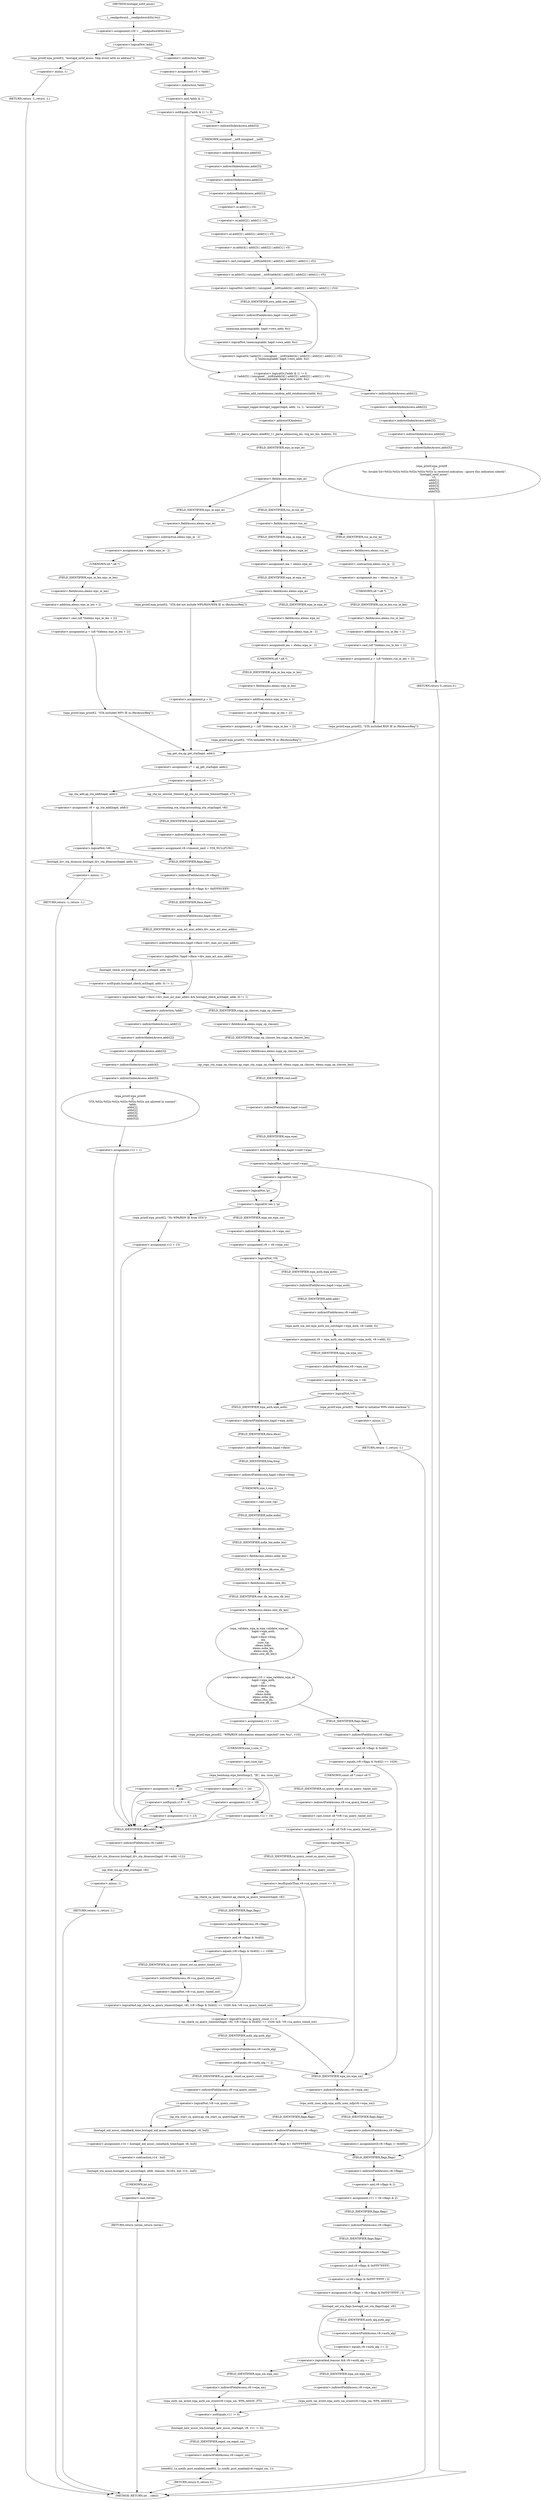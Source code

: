 digraph hostapd_notif_assoc {  
"1000138" [label = "(<operator>.assignment,v20 = __readgsdword(0x14u))" ]
"1000140" [label = "(__readgsdword,__readgsdword(0x14u))" ]
"1000143" [label = "(<operator>.logicalNot,!addr)" ]
"1000146" [label = "(wpa_printf,wpa_printf(2, \"hostapd_notif_assoc: Skip event with no address\"))" ]
"1000149" [label = "(RETURN,return -1;,return -1;)" ]
"1000150" [label = "(<operator>.minus,-1)" ]
"1000152" [label = "(<operator>.assignment,v5 = *addr)" ]
"1000154" [label = "(<operator>.indirection,*addr)" ]
"1000157" [label = "(<operator>.logicalOr,(*addr & 1) != 0\n    || !(addr[5] | (unsigned __int8)(addr[4] | addr[3] | addr[2] | addr[1] | v5))\n    || !memcmp(addr, hapd->own_addr, 6u))" ]
"1000158" [label = "(<operator>.notEquals,(*addr & 1) != 0)" ]
"1000159" [label = "(<operator>.and,*addr & 1)" ]
"1000160" [label = "(<operator>.indirection,*addr)" ]
"1000164" [label = "(<operator>.logicalOr,!(addr[5] | (unsigned __int8)(addr[4] | addr[3] | addr[2] | addr[1] | v5))\n    || !memcmp(addr, hapd->own_addr, 6u))" ]
"1000165" [label = "(<operator>.logicalNot,!(addr[5] | (unsigned __int8)(addr[4] | addr[3] | addr[2] | addr[1] | v5)))" ]
"1000166" [label = "(<operator>.or,addr[5] | (unsigned __int8)(addr[4] | addr[3] | addr[2] | addr[1] | v5))" ]
"1000167" [label = "(<operator>.indirectIndexAccess,addr[5])" ]
"1000170" [label = "(<operator>.cast,(unsigned __int8)(addr[4] | addr[3] | addr[2] | addr[1] | v5))" ]
"1000171" [label = "(UNKNOWN,unsigned __int8,unsigned __int8)" ]
"1000172" [label = "(<operator>.or,addr[4] | addr[3] | addr[2] | addr[1] | v5)" ]
"1000173" [label = "(<operator>.indirectIndexAccess,addr[4])" ]
"1000176" [label = "(<operator>.or,addr[3] | addr[2] | addr[1] | v5)" ]
"1000177" [label = "(<operator>.indirectIndexAccess,addr[3])" ]
"1000180" [label = "(<operator>.or,addr[2] | addr[1] | v5)" ]
"1000181" [label = "(<operator>.indirectIndexAccess,addr[2])" ]
"1000184" [label = "(<operator>.or,addr[1] | v5)" ]
"1000185" [label = "(<operator>.indirectIndexAccess,addr[1])" ]
"1000189" [label = "(<operator>.logicalNot,!memcmp(addr, hapd->own_addr, 6u))" ]
"1000190" [label = "(memcmp,memcmp(addr, hapd->own_addr, 6u))" ]
"1000192" [label = "(<operator>.indirectFieldAccess,hapd->own_addr)" ]
"1000194" [label = "(FIELD_IDENTIFIER,own_addr,own_addr)" ]
"1000197" [label = "(wpa_printf,wpa_printf(\n      2,\n      \"%s: Invalid SA=%02x:%02x:%02x:%02x:%02x:%02x in received indication - ignore this indication silently\",\n      \"hostapd_notif_assoc\",\n      v5,\n      addr[1],\n      addr[2],\n      addr[3],\n      addr[4],\n      addr[5]))" ]
"1000202" [label = "(<operator>.indirectIndexAccess,addr[1])" ]
"1000205" [label = "(<operator>.indirectIndexAccess,addr[2])" ]
"1000208" [label = "(<operator>.indirectIndexAccess,addr[3])" ]
"1000211" [label = "(<operator>.indirectIndexAccess,addr[4])" ]
"1000214" [label = "(<operator>.indirectIndexAccess,addr[5])" ]
"1000217" [label = "(RETURN,return 0;,return 0;)" ]
"1000219" [label = "(random_add_randomness,random_add_randomness(addr, 6u))" ]
"1000222" [label = "(hostapd_logger,hostapd_logger(hapd, addr, 1u, 2, \"associated\"))" ]
"1000228" [label = "(ieee802_11_parse_elems,ieee802_11_parse_elems(req_ies, req_ies_len, &elems, 0))" ]
"1000231" [label = "(<operator>.addressOf,&elems)" ]
"1000235" [label = "(<operator>.fieldAccess,elems.wps_ie)" ]
"1000237" [label = "(FIELD_IDENTIFIER,wps_ie,wps_ie)" ]
"1000239" [label = "(<operator>.assignment,iea = elems.wps_ie - 2)" ]
"1000241" [label = "(<operator>.subtraction,elems.wps_ie - 2)" ]
"1000242" [label = "(<operator>.fieldAccess,elems.wps_ie)" ]
"1000244" [label = "(FIELD_IDENTIFIER,wps_ie,wps_ie)" ]
"1000246" [label = "(<operator>.assignment,p = (u8 *)(elems.wps_ie_len + 2))" ]
"1000248" [label = "(<operator>.cast,(u8 *)(elems.wps_ie_len + 2))" ]
"1000249" [label = "(UNKNOWN,u8 *,u8 *)" ]
"1000250" [label = "(<operator>.addition,elems.wps_ie_len + 2)" ]
"1000251" [label = "(<operator>.fieldAccess,elems.wps_ie_len)" ]
"1000253" [label = "(FIELD_IDENTIFIER,wps_ie_len,wps_ie_len)" ]
"1000255" [label = "(wpa_printf,wpa_printf(2, \"STA included WPS IE in (Re)AssocReq\"))" ]
"1000260" [label = "(<operator>.fieldAccess,elems.rsn_ie)" ]
"1000262" [label = "(FIELD_IDENTIFIER,rsn_ie,rsn_ie)" ]
"1000264" [label = "(<operator>.assignment,iea = elems.rsn_ie - 2)" ]
"1000266" [label = "(<operator>.subtraction,elems.rsn_ie - 2)" ]
"1000267" [label = "(<operator>.fieldAccess,elems.rsn_ie)" ]
"1000269" [label = "(FIELD_IDENTIFIER,rsn_ie,rsn_ie)" ]
"1000271" [label = "(<operator>.assignment,p = (u8 *)(elems.rsn_ie_len + 2))" ]
"1000273" [label = "(<operator>.cast,(u8 *)(elems.rsn_ie_len + 2))" ]
"1000274" [label = "(UNKNOWN,u8 *,u8 *)" ]
"1000275" [label = "(<operator>.addition,elems.rsn_ie_len + 2)" ]
"1000276" [label = "(<operator>.fieldAccess,elems.rsn_ie_len)" ]
"1000278" [label = "(FIELD_IDENTIFIER,rsn_ie_len,rsn_ie_len)" ]
"1000280" [label = "(wpa_printf,wpa_printf(2, \"STA included RSN IE in (Re)AssocReq\"))" ]
"1000285" [label = "(<operator>.assignment,iea = elems.wpa_ie)" ]
"1000287" [label = "(<operator>.fieldAccess,elems.wpa_ie)" ]
"1000289" [label = "(FIELD_IDENTIFIER,wpa_ie,wpa_ie)" ]
"1000291" [label = "(<operator>.fieldAccess,elems.wpa_ie)" ]
"1000293" [label = "(FIELD_IDENTIFIER,wpa_ie,wpa_ie)" ]
"1000295" [label = "(<operator>.assignment,iea = elems.wpa_ie - 2)" ]
"1000297" [label = "(<operator>.subtraction,elems.wpa_ie - 2)" ]
"1000298" [label = "(<operator>.fieldAccess,elems.wpa_ie)" ]
"1000300" [label = "(FIELD_IDENTIFIER,wpa_ie,wpa_ie)" ]
"1000302" [label = "(<operator>.assignment,p = (u8 *)(elems.wpa_ie_len + 2))" ]
"1000304" [label = "(<operator>.cast,(u8 *)(elems.wpa_ie_len + 2))" ]
"1000305" [label = "(UNKNOWN,u8 *,u8 *)" ]
"1000306" [label = "(<operator>.addition,elems.wpa_ie_len + 2)" ]
"1000307" [label = "(<operator>.fieldAccess,elems.wpa_ie_len)" ]
"1000309" [label = "(FIELD_IDENTIFIER,wpa_ie_len,wpa_ie_len)" ]
"1000311" [label = "(wpa_printf,wpa_printf(2, \"STA included WPA IE in (Re)AssocReq\"))" ]
"1000316" [label = "(wpa_printf,wpa_printf(2, \"STA did not include WPS/RSN/WPA IE in (Re)AssocReq\"))" ]
"1000319" [label = "(<operator>.assignment,p = 0)" ]
"1000322" [label = "(<operator>.assignment,v7 = ap_get_sta(hapd, addr))" ]
"1000324" [label = "(ap_get_sta,ap_get_sta(hapd, addr))" ]
"1000327" [label = "(<operator>.assignment,v8 = v7)" ]
"1000333" [label = "(ap_sta_no_session_timeout,ap_sta_no_session_timeout(hapd, v7))" ]
"1000336" [label = "(accounting_sta_stop,accounting_sta_stop(hapd, v8))" ]
"1000339" [label = "(<operator>.assignment,v8->timeout_next = STA_NULLFUNC)" ]
"1000340" [label = "(<operator>.indirectFieldAccess,v8->timeout_next)" ]
"1000342" [label = "(FIELD_IDENTIFIER,timeout_next,timeout_next)" ]
"1000346" [label = "(<operator>.assignment,v8 = ap_sta_add(hapd, addr))" ]
"1000348" [label = "(ap_sta_add,ap_sta_add(hapd, addr))" ]
"1000352" [label = "(<operator>.logicalNot,!v8)" ]
"1000355" [label = "(hostapd_drv_sta_disassoc,hostapd_drv_sta_disassoc(hapd, addr, 5))" ]
"1000359" [label = "(RETURN,return -1;,return -1;)" ]
"1000360" [label = "(<operator>.minus,-1)" ]
"1000362" [label = "(<operators>.assignmentAnd,v8->flags &= 0xFFFECFFF)" ]
"1000363" [label = "(<operator>.indirectFieldAccess,v8->flags)" ]
"1000365" [label = "(FIELD_IDENTIFIER,flags,flags)" ]
"1000368" [label = "(<operator>.logicalAnd,!hapd->iface->drv_max_acl_mac_addrs && hostapd_check_acl(hapd, addr, 0) != 1)" ]
"1000369" [label = "(<operator>.logicalNot,!hapd->iface->drv_max_acl_mac_addrs)" ]
"1000370" [label = "(<operator>.indirectFieldAccess,hapd->iface->drv_max_acl_mac_addrs)" ]
"1000371" [label = "(<operator>.indirectFieldAccess,hapd->iface)" ]
"1000373" [label = "(FIELD_IDENTIFIER,iface,iface)" ]
"1000374" [label = "(FIELD_IDENTIFIER,drv_max_acl_mac_addrs,drv_max_acl_mac_addrs)" ]
"1000375" [label = "(<operator>.notEquals,hostapd_check_acl(hapd, addr, 0) != 1)" ]
"1000376" [label = "(hostapd_check_acl,hostapd_check_acl(hapd, addr, 0))" ]
"1000382" [label = "(wpa_printf,wpa_printf(\n      3,\n      \"STA %02x:%02x:%02x:%02x:%02x:%02x not allowed to connect\",\n      *addr,\n      addr[1],\n      addr[2],\n      addr[3],\n      addr[4],\n      addr[5]))" ]
"1000385" [label = "(<operator>.indirection,*addr)" ]
"1000387" [label = "(<operator>.indirectIndexAccess,addr[1])" ]
"1000390" [label = "(<operator>.indirectIndexAccess,addr[2])" ]
"1000393" [label = "(<operator>.indirectIndexAccess,addr[3])" ]
"1000396" [label = "(<operator>.indirectIndexAccess,addr[4])" ]
"1000399" [label = "(<operator>.indirectIndexAccess,addr[5])" ]
"1000402" [label = "(<operator>.assignment,v12 = 1)" ]
"1000406" [label = "(hostapd_drv_sta_disassoc,hostapd_drv_sta_disassoc(hapd, v8->addr, v12))" ]
"1000408" [label = "(<operator>.indirectFieldAccess,v8->addr)" ]
"1000410" [label = "(FIELD_IDENTIFIER,addr,addr)" ]
"1000412" [label = "(ap_free_sta,ap_free_sta(hapd, v8))" ]
"1000415" [label = "(RETURN,return -1;,return -1;)" ]
"1000416" [label = "(<operator>.minus,-1)" ]
"1000418" [label = "(ap_copy_sta_supp_op_classes,ap_copy_sta_supp_op_classes(v8, elems.supp_op_classes, elems.supp_op_classes_len))" ]
"1000420" [label = "(<operator>.fieldAccess,elems.supp_op_classes)" ]
"1000422" [label = "(FIELD_IDENTIFIER,supp_op_classes,supp_op_classes)" ]
"1000423" [label = "(<operator>.fieldAccess,elems.supp_op_classes_len)" ]
"1000425" [label = "(FIELD_IDENTIFIER,supp_op_classes_len,supp_op_classes_len)" ]
"1000427" [label = "(<operator>.logicalNot,!hapd->conf->wpa)" ]
"1000428" [label = "(<operator>.indirectFieldAccess,hapd->conf->wpa)" ]
"1000429" [label = "(<operator>.indirectFieldAccess,hapd->conf)" ]
"1000431" [label = "(FIELD_IDENTIFIER,conf,conf)" ]
"1000432" [label = "(FIELD_IDENTIFIER,wpa,wpa)" ]
"1000435" [label = "(<operator>.logicalOr,!iea || !p)" ]
"1000436" [label = "(<operator>.logicalNot,!iea)" ]
"1000438" [label = "(<operator>.logicalNot,!p)" ]
"1000441" [label = "(wpa_printf,wpa_printf(2, \"No WPA/RSN IE from STA\"))" ]
"1000444" [label = "(<operator>.assignment,v12 = 13)" ]
"1000448" [label = "(<operator>.assignment,v9 = v8->wpa_sm)" ]
"1000450" [label = "(<operator>.indirectFieldAccess,v8->wpa_sm)" ]
"1000452" [label = "(FIELD_IDENTIFIER,wpa_sm,wpa_sm)" ]
"1000454" [label = "(<operator>.logicalNot,!v9)" ]
"1000457" [label = "(<operator>.assignment,v9 = wpa_auth_sta_init(hapd->wpa_auth, v8->addr, 0))" ]
"1000459" [label = "(wpa_auth_sta_init,wpa_auth_sta_init(hapd->wpa_auth, v8->addr, 0))" ]
"1000460" [label = "(<operator>.indirectFieldAccess,hapd->wpa_auth)" ]
"1000462" [label = "(FIELD_IDENTIFIER,wpa_auth,wpa_auth)" ]
"1000463" [label = "(<operator>.indirectFieldAccess,v8->addr)" ]
"1000465" [label = "(FIELD_IDENTIFIER,addr,addr)" ]
"1000467" [label = "(<operator>.assignment,v8->wpa_sm = v9)" ]
"1000468" [label = "(<operator>.indirectFieldAccess,v8->wpa_sm)" ]
"1000470" [label = "(FIELD_IDENTIFIER,wpa_sm,wpa_sm)" ]
"1000473" [label = "(<operator>.logicalNot,!v9)" ]
"1000476" [label = "(wpa_printf,wpa_printf(5, \"Failed to initialize WPA state machine\"))" ]
"1000479" [label = "(RETURN,return -1;,return -1;)" ]
"1000480" [label = "(<operator>.minus,-1)" ]
"1000482" [label = "(<operator>.assignment,v10 = wpa_validate_wpa_ie(\n          hapd->wpa_auth,\n          v9,\n          hapd->iface->freq,\n          iea,\n          (size_t)p,\n          elems.mdie,\n          elems.mdie_len,\n          elems.owe_dh,\n          elems.owe_dh_len))" ]
"1000484" [label = "(wpa_validate_wpa_ie,wpa_validate_wpa_ie(\n          hapd->wpa_auth,\n          v9,\n          hapd->iface->freq,\n          iea,\n          (size_t)p,\n          elems.mdie,\n          elems.mdie_len,\n          elems.owe_dh,\n          elems.owe_dh_len))" ]
"1000485" [label = "(<operator>.indirectFieldAccess,hapd->wpa_auth)" ]
"1000487" [label = "(FIELD_IDENTIFIER,wpa_auth,wpa_auth)" ]
"1000489" [label = "(<operator>.indirectFieldAccess,hapd->iface->freq)" ]
"1000490" [label = "(<operator>.indirectFieldAccess,hapd->iface)" ]
"1000492" [label = "(FIELD_IDENTIFIER,iface,iface)" ]
"1000493" [label = "(FIELD_IDENTIFIER,freq,freq)" ]
"1000495" [label = "(<operator>.cast,(size_t)p)" ]
"1000496" [label = "(UNKNOWN,size_t,size_t)" ]
"1000498" [label = "(<operator>.fieldAccess,elems.mdie)" ]
"1000500" [label = "(FIELD_IDENTIFIER,mdie,mdie)" ]
"1000501" [label = "(<operator>.fieldAccess,elems.mdie_len)" ]
"1000503" [label = "(FIELD_IDENTIFIER,mdie_len,mdie_len)" ]
"1000504" [label = "(<operator>.fieldAccess,elems.owe_dh)" ]
"1000506" [label = "(FIELD_IDENTIFIER,owe_dh,owe_dh)" ]
"1000507" [label = "(<operator>.fieldAccess,elems.owe_dh_len)" ]
"1000509" [label = "(FIELD_IDENTIFIER,owe_dh_len,owe_dh_len)" ]
"1000513" [label = "(<operator>.assignment,v13 = v10)" ]
"1000516" [label = "(wpa_printf,wpa_printf(2, \"WPA/RSN information element rejected? (res %u)\", v10))" ]
"1000520" [label = "(wpa_hexdump,wpa_hexdump(2, \"IE\", iea, (size_t)p))" ]
"1000524" [label = "(<operator>.cast,(size_t)p)" ]
"1000525" [label = "(UNKNOWN,size_t,size_t)" ]
"1000531" [label = "(<operator>.assignment,v12 = 18)" ]
"1000536" [label = "(<operator>.assignment,v12 = 19)" ]
"1000541" [label = "(<operator>.assignment,v12 = 20)" ]
"1000546" [label = "(<operator>.assignment,v12 = 24)" ]
"1000550" [label = "(<operator>.notEquals,v13 != 8)" ]
"1000553" [label = "(<operator>.assignment,v12 = 13)" ]
"1000559" [label = "(<operator>.equals,(v8->flags & 0x402) == 1026)" ]
"1000560" [label = "(<operator>.and,v8->flags & 0x402)" ]
"1000561" [label = "(<operator>.indirectFieldAccess,v8->flags)" ]
"1000563" [label = "(FIELD_IDENTIFIER,flags,flags)" ]
"1000567" [label = "(<operator>.assignment,ie = (const u8 *)v8->sa_query_timed_out)" ]
"1000569" [label = "(<operator>.cast,(const u8 *)v8->sa_query_timed_out)" ]
"1000570" [label = "(UNKNOWN,const u8 *,const u8 *)" ]
"1000571" [label = "(<operator>.indirectFieldAccess,v8->sa_query_timed_out)" ]
"1000573" [label = "(FIELD_IDENTIFIER,sa_query_timed_out,sa_query_timed_out)" ]
"1000575" [label = "(<operator>.logicalNot,!ie)" ]
"1000579" [label = "(<operator>.logicalOr,v8->sa_query_count <= 0\n        || (ap_check_sa_query_timeout(hapd, v8), (v8->flags & 0x402) == 1026) && !v8->sa_query_timed_out)" ]
"1000580" [label = "(<operator>.lessEqualsThan,v8->sa_query_count <= 0)" ]
"1000581" [label = "(<operator>.indirectFieldAccess,v8->sa_query_count)" ]
"1000583" [label = "(FIELD_IDENTIFIER,sa_query_count,sa_query_count)" ]
"1000585" [label = "(<operator>.logicalAnd,(ap_check_sa_query_timeout(hapd, v8), (v8->flags & 0x402) == 1026) && !v8->sa_query_timed_out)" ]
"1000587" [label = "(ap_check_sa_query_timeout,ap_check_sa_query_timeout(hapd, v8))" ]
"1000590" [label = "(<operator>.equals,(v8->flags & 0x402) == 1026)" ]
"1000591" [label = "(<operator>.and,v8->flags & 0x402)" ]
"1000592" [label = "(<operator>.indirectFieldAccess,v8->flags)" ]
"1000594" [label = "(FIELD_IDENTIFIER,flags,flags)" ]
"1000597" [label = "(<operator>.logicalNot,!v8->sa_query_timed_out)" ]
"1000598" [label = "(<operator>.indirectFieldAccess,v8->sa_query_timed_out)" ]
"1000600" [label = "(FIELD_IDENTIFIER,sa_query_timed_out,sa_query_timed_out)" ]
"1000603" [label = "(<operator>.notEquals,v8->auth_alg != 2)" ]
"1000604" [label = "(<operator>.indirectFieldAccess,v8->auth_alg)" ]
"1000606" [label = "(FIELD_IDENTIFIER,auth_alg,auth_alg)" ]
"1000610" [label = "(<operator>.logicalNot,!v8->sa_query_count)" ]
"1000611" [label = "(<operator>.indirectFieldAccess,v8->sa_query_count)" ]
"1000613" [label = "(FIELD_IDENTIFIER,sa_query_count,sa_query_count)" ]
"1000614" [label = "(ap_sta_start_sa_query,ap_sta_start_sa_query(hapd, v8))" ]
"1000617" [label = "(<operator>.assignment,v14 = hostapd_eid_assoc_comeback_time(hapd, v8, buf))" ]
"1000619" [label = "(hostapd_eid_assoc_comeback_time,hostapd_eid_assoc_comeback_time(hapd, v8, buf))" ]
"1000623" [label = "(hostapd_sta_assoc,hostapd_sta_assoc(hapd, addr, reassoc, 0x1Eu, buf, v14 - buf))" ]
"1000629" [label = "(<operator>.subtraction,v14 - buf)" ]
"1000632" [label = "(RETURN,return (int)ie;,return (int)ie;)" ]
"1000633" [label = "(<operator>.cast,(int)ie)" ]
"1000634" [label = "(UNKNOWN,int,int)" ]
"1000637" [label = "(wpa_auth_uses_mfp,wpa_auth_uses_mfp(v8->wpa_sm))" ]
"1000638" [label = "(<operator>.indirectFieldAccess,v8->wpa_sm)" ]
"1000640" [label = "(FIELD_IDENTIFIER,wpa_sm,wpa_sm)" ]
"1000641" [label = "(<operators>.assignmentOr,v8->flags |= 0x400u)" ]
"1000642" [label = "(<operator>.indirectFieldAccess,v8->flags)" ]
"1000644" [label = "(FIELD_IDENTIFIER,flags,flags)" ]
"1000647" [label = "(<operators>.assignmentAnd,v8->flags &= 0xFFFFFBFF)" ]
"1000648" [label = "(<operator>.indirectFieldAccess,v8->flags)" ]
"1000650" [label = "(FIELD_IDENTIFIER,flags,flags)" ]
"1000653" [label = "(<operator>.assignment,v11 = v8->flags & 2)" ]
"1000655" [label = "(<operator>.and,v8->flags & 2)" ]
"1000656" [label = "(<operator>.indirectFieldAccess,v8->flags)" ]
"1000658" [label = "(FIELD_IDENTIFIER,flags,flags)" ]
"1000660" [label = "(<operator>.assignment,v8->flags = v8->flags & 0xFFF7FFFF | 3)" ]
"1000661" [label = "(<operator>.indirectFieldAccess,v8->flags)" ]
"1000663" [label = "(FIELD_IDENTIFIER,flags,flags)" ]
"1000664" [label = "(<operator>.or,v8->flags & 0xFFF7FFFF | 3)" ]
"1000665" [label = "(<operator>.and,v8->flags & 0xFFF7FFFF)" ]
"1000666" [label = "(<operator>.indirectFieldAccess,v8->flags)" ]
"1000668" [label = "(FIELD_IDENTIFIER,flags,flags)" ]
"1000671" [label = "(hostapd_set_sta_flags,hostapd_set_sta_flags(hapd, v8))" ]
"1000675" [label = "(<operator>.logicalAnd,reassoc && v8->auth_alg == 2)" ]
"1000677" [label = "(<operator>.equals,v8->auth_alg == 2)" ]
"1000678" [label = "(<operator>.indirectFieldAccess,v8->auth_alg)" ]
"1000680" [label = "(FIELD_IDENTIFIER,auth_alg,auth_alg)" ]
"1000682" [label = "(wpa_auth_sm_event,wpa_auth_sm_event(v8->wpa_sm, WPA_ASSOC_FT))" ]
"1000683" [label = "(<operator>.indirectFieldAccess,v8->wpa_sm)" ]
"1000685" [label = "(FIELD_IDENTIFIER,wpa_sm,wpa_sm)" ]
"1000688" [label = "(wpa_auth_sm_event,wpa_auth_sm_event(v8->wpa_sm, WPA_ASSOC))" ]
"1000689" [label = "(<operator>.indirectFieldAccess,v8->wpa_sm)" ]
"1000691" [label = "(FIELD_IDENTIFIER,wpa_sm,wpa_sm)" ]
"1000693" [label = "(hostapd_new_assoc_sta,hostapd_new_assoc_sta(hapd, v8, v11 != 0))" ]
"1000696" [label = "(<operator>.notEquals,v11 != 0)" ]
"1000699" [label = "(ieee802_1x_notify_port_enabled,ieee802_1x_notify_port_enabled(v8->eapol_sm, 1))" ]
"1000700" [label = "(<operator>.indirectFieldAccess,v8->eapol_sm)" ]
"1000702" [label = "(FIELD_IDENTIFIER,eapol_sm,eapol_sm)" ]
"1000704" [label = "(RETURN,return 0;,return 0;)" ]
"1000116" [label = "(METHOD,hostapd_notif_assoc)" ]
"1000706" [label = "(METHOD_RETURN,int __cdecl)" ]
  "1000138" -> "1000143" 
  "1000140" -> "1000138" 
  "1000143" -> "1000146" 
  "1000143" -> "1000154" 
  "1000146" -> "1000150" 
  "1000149" -> "1000706" 
  "1000150" -> "1000149" 
  "1000152" -> "1000160" 
  "1000154" -> "1000152" 
  "1000157" -> "1000202" 
  "1000157" -> "1000219" 
  "1000158" -> "1000157" 
  "1000158" -> "1000167" 
  "1000159" -> "1000158" 
  "1000160" -> "1000159" 
  "1000164" -> "1000157" 
  "1000165" -> "1000164" 
  "1000165" -> "1000194" 
  "1000166" -> "1000165" 
  "1000167" -> "1000171" 
  "1000170" -> "1000166" 
  "1000171" -> "1000173" 
  "1000172" -> "1000170" 
  "1000173" -> "1000177" 
  "1000176" -> "1000172" 
  "1000177" -> "1000181" 
  "1000180" -> "1000176" 
  "1000181" -> "1000185" 
  "1000184" -> "1000180" 
  "1000185" -> "1000184" 
  "1000189" -> "1000164" 
  "1000190" -> "1000189" 
  "1000192" -> "1000190" 
  "1000194" -> "1000192" 
  "1000197" -> "1000217" 
  "1000202" -> "1000205" 
  "1000205" -> "1000208" 
  "1000208" -> "1000211" 
  "1000211" -> "1000214" 
  "1000214" -> "1000197" 
  "1000217" -> "1000706" 
  "1000219" -> "1000222" 
  "1000222" -> "1000231" 
  "1000228" -> "1000237" 
  "1000231" -> "1000228" 
  "1000235" -> "1000244" 
  "1000235" -> "1000262" 
  "1000237" -> "1000235" 
  "1000239" -> "1000249" 
  "1000241" -> "1000239" 
  "1000242" -> "1000241" 
  "1000244" -> "1000242" 
  "1000246" -> "1000255" 
  "1000248" -> "1000246" 
  "1000249" -> "1000253" 
  "1000250" -> "1000248" 
  "1000251" -> "1000250" 
  "1000253" -> "1000251" 
  "1000255" -> "1000324" 
  "1000260" -> "1000269" 
  "1000260" -> "1000289" 
  "1000262" -> "1000260" 
  "1000264" -> "1000274" 
  "1000266" -> "1000264" 
  "1000267" -> "1000266" 
  "1000269" -> "1000267" 
  "1000271" -> "1000280" 
  "1000273" -> "1000271" 
  "1000274" -> "1000278" 
  "1000275" -> "1000273" 
  "1000276" -> "1000275" 
  "1000278" -> "1000276" 
  "1000280" -> "1000324" 
  "1000285" -> "1000293" 
  "1000287" -> "1000285" 
  "1000289" -> "1000287" 
  "1000291" -> "1000300" 
  "1000291" -> "1000316" 
  "1000293" -> "1000291" 
  "1000295" -> "1000305" 
  "1000297" -> "1000295" 
  "1000298" -> "1000297" 
  "1000300" -> "1000298" 
  "1000302" -> "1000311" 
  "1000304" -> "1000302" 
  "1000305" -> "1000309" 
  "1000306" -> "1000304" 
  "1000307" -> "1000306" 
  "1000309" -> "1000307" 
  "1000311" -> "1000324" 
  "1000316" -> "1000319" 
  "1000319" -> "1000324" 
  "1000322" -> "1000327" 
  "1000324" -> "1000322" 
  "1000327" -> "1000333" 
  "1000327" -> "1000348" 
  "1000333" -> "1000336" 
  "1000336" -> "1000342" 
  "1000339" -> "1000365" 
  "1000340" -> "1000339" 
  "1000342" -> "1000340" 
  "1000346" -> "1000352" 
  "1000348" -> "1000346" 
  "1000352" -> "1000355" 
  "1000352" -> "1000365" 
  "1000355" -> "1000360" 
  "1000359" -> "1000706" 
  "1000360" -> "1000359" 
  "1000362" -> "1000373" 
  "1000363" -> "1000362" 
  "1000365" -> "1000363" 
  "1000368" -> "1000385" 
  "1000368" -> "1000422" 
  "1000369" -> "1000368" 
  "1000369" -> "1000376" 
  "1000370" -> "1000369" 
  "1000371" -> "1000374" 
  "1000373" -> "1000371" 
  "1000374" -> "1000370" 
  "1000375" -> "1000368" 
  "1000376" -> "1000375" 
  "1000382" -> "1000402" 
  "1000385" -> "1000387" 
  "1000387" -> "1000390" 
  "1000390" -> "1000393" 
  "1000393" -> "1000396" 
  "1000396" -> "1000399" 
  "1000399" -> "1000382" 
  "1000402" -> "1000410" 
  "1000406" -> "1000412" 
  "1000408" -> "1000406" 
  "1000410" -> "1000408" 
  "1000412" -> "1000416" 
  "1000415" -> "1000706" 
  "1000416" -> "1000415" 
  "1000418" -> "1000431" 
  "1000420" -> "1000425" 
  "1000422" -> "1000420" 
  "1000423" -> "1000418" 
  "1000425" -> "1000423" 
  "1000427" -> "1000658" 
  "1000427" -> "1000436" 
  "1000428" -> "1000427" 
  "1000429" -> "1000432" 
  "1000431" -> "1000429" 
  "1000432" -> "1000428" 
  "1000435" -> "1000441" 
  "1000435" -> "1000452" 
  "1000436" -> "1000435" 
  "1000436" -> "1000438" 
  "1000438" -> "1000435" 
  "1000441" -> "1000444" 
  "1000444" -> "1000410" 
  "1000448" -> "1000454" 
  "1000450" -> "1000448" 
  "1000452" -> "1000450" 
  "1000454" -> "1000462" 
  "1000454" -> "1000487" 
  "1000457" -> "1000470" 
  "1000459" -> "1000457" 
  "1000460" -> "1000465" 
  "1000462" -> "1000460" 
  "1000463" -> "1000459" 
  "1000465" -> "1000463" 
  "1000467" -> "1000473" 
  "1000468" -> "1000467" 
  "1000470" -> "1000468" 
  "1000473" -> "1000476" 
  "1000473" -> "1000487" 
  "1000476" -> "1000480" 
  "1000479" -> "1000706" 
  "1000480" -> "1000479" 
  "1000482" -> "1000513" 
  "1000482" -> "1000563" 
  "1000484" -> "1000482" 
  "1000485" -> "1000492" 
  "1000487" -> "1000485" 
  "1000489" -> "1000496" 
  "1000490" -> "1000493" 
  "1000492" -> "1000490" 
  "1000493" -> "1000489" 
  "1000495" -> "1000500" 
  "1000496" -> "1000495" 
  "1000498" -> "1000503" 
  "1000500" -> "1000498" 
  "1000501" -> "1000506" 
  "1000503" -> "1000501" 
  "1000504" -> "1000509" 
  "1000506" -> "1000504" 
  "1000507" -> "1000484" 
  "1000509" -> "1000507" 
  "1000513" -> "1000516" 
  "1000516" -> "1000525" 
  "1000520" -> "1000531" 
  "1000520" -> "1000536" 
  "1000520" -> "1000541" 
  "1000520" -> "1000546" 
  "1000524" -> "1000520" 
  "1000525" -> "1000524" 
  "1000531" -> "1000410" 
  "1000536" -> "1000410" 
  "1000541" -> "1000410" 
  "1000546" -> "1000550" 
  "1000550" -> "1000553" 
  "1000550" -> "1000410" 
  "1000553" -> "1000410" 
  "1000559" -> "1000570" 
  "1000559" -> "1000640" 
  "1000560" -> "1000559" 
  "1000561" -> "1000560" 
  "1000563" -> "1000561" 
  "1000567" -> "1000575" 
  "1000569" -> "1000567" 
  "1000570" -> "1000573" 
  "1000571" -> "1000569" 
  "1000573" -> "1000571" 
  "1000575" -> "1000583" 
  "1000575" -> "1000640" 
  "1000579" -> "1000606" 
  "1000579" -> "1000640" 
  "1000580" -> "1000579" 
  "1000580" -> "1000587" 
  "1000581" -> "1000580" 
  "1000583" -> "1000581" 
  "1000585" -> "1000579" 
  "1000587" -> "1000594" 
  "1000590" -> "1000585" 
  "1000590" -> "1000600" 
  "1000591" -> "1000590" 
  "1000592" -> "1000591" 
  "1000594" -> "1000592" 
  "1000597" -> "1000585" 
  "1000598" -> "1000597" 
  "1000600" -> "1000598" 
  "1000603" -> "1000613" 
  "1000603" -> "1000640" 
  "1000604" -> "1000603" 
  "1000606" -> "1000604" 
  "1000610" -> "1000614" 
  "1000610" -> "1000619" 
  "1000611" -> "1000610" 
  "1000613" -> "1000611" 
  "1000614" -> "1000619" 
  "1000617" -> "1000629" 
  "1000619" -> "1000617" 
  "1000623" -> "1000634" 
  "1000629" -> "1000623" 
  "1000632" -> "1000706" 
  "1000633" -> "1000632" 
  "1000634" -> "1000633" 
  "1000637" -> "1000644" 
  "1000637" -> "1000650" 
  "1000638" -> "1000637" 
  "1000640" -> "1000638" 
  "1000641" -> "1000658" 
  "1000642" -> "1000641" 
  "1000644" -> "1000642" 
  "1000647" -> "1000658" 
  "1000648" -> "1000647" 
  "1000650" -> "1000648" 
  "1000653" -> "1000663" 
  "1000655" -> "1000653" 
  "1000656" -> "1000655" 
  "1000658" -> "1000656" 
  "1000660" -> "1000671" 
  "1000661" -> "1000668" 
  "1000663" -> "1000661" 
  "1000664" -> "1000660" 
  "1000665" -> "1000664" 
  "1000666" -> "1000665" 
  "1000668" -> "1000666" 
  "1000671" -> "1000675" 
  "1000671" -> "1000680" 
  "1000675" -> "1000685" 
  "1000675" -> "1000691" 
  "1000677" -> "1000675" 
  "1000678" -> "1000677" 
  "1000680" -> "1000678" 
  "1000682" -> "1000696" 
  "1000683" -> "1000682" 
  "1000685" -> "1000683" 
  "1000688" -> "1000696" 
  "1000689" -> "1000688" 
  "1000691" -> "1000689" 
  "1000693" -> "1000702" 
  "1000696" -> "1000693" 
  "1000699" -> "1000704" 
  "1000700" -> "1000699" 
  "1000702" -> "1000700" 
  "1000704" -> "1000706" 
  "1000116" -> "1000140" 
}
